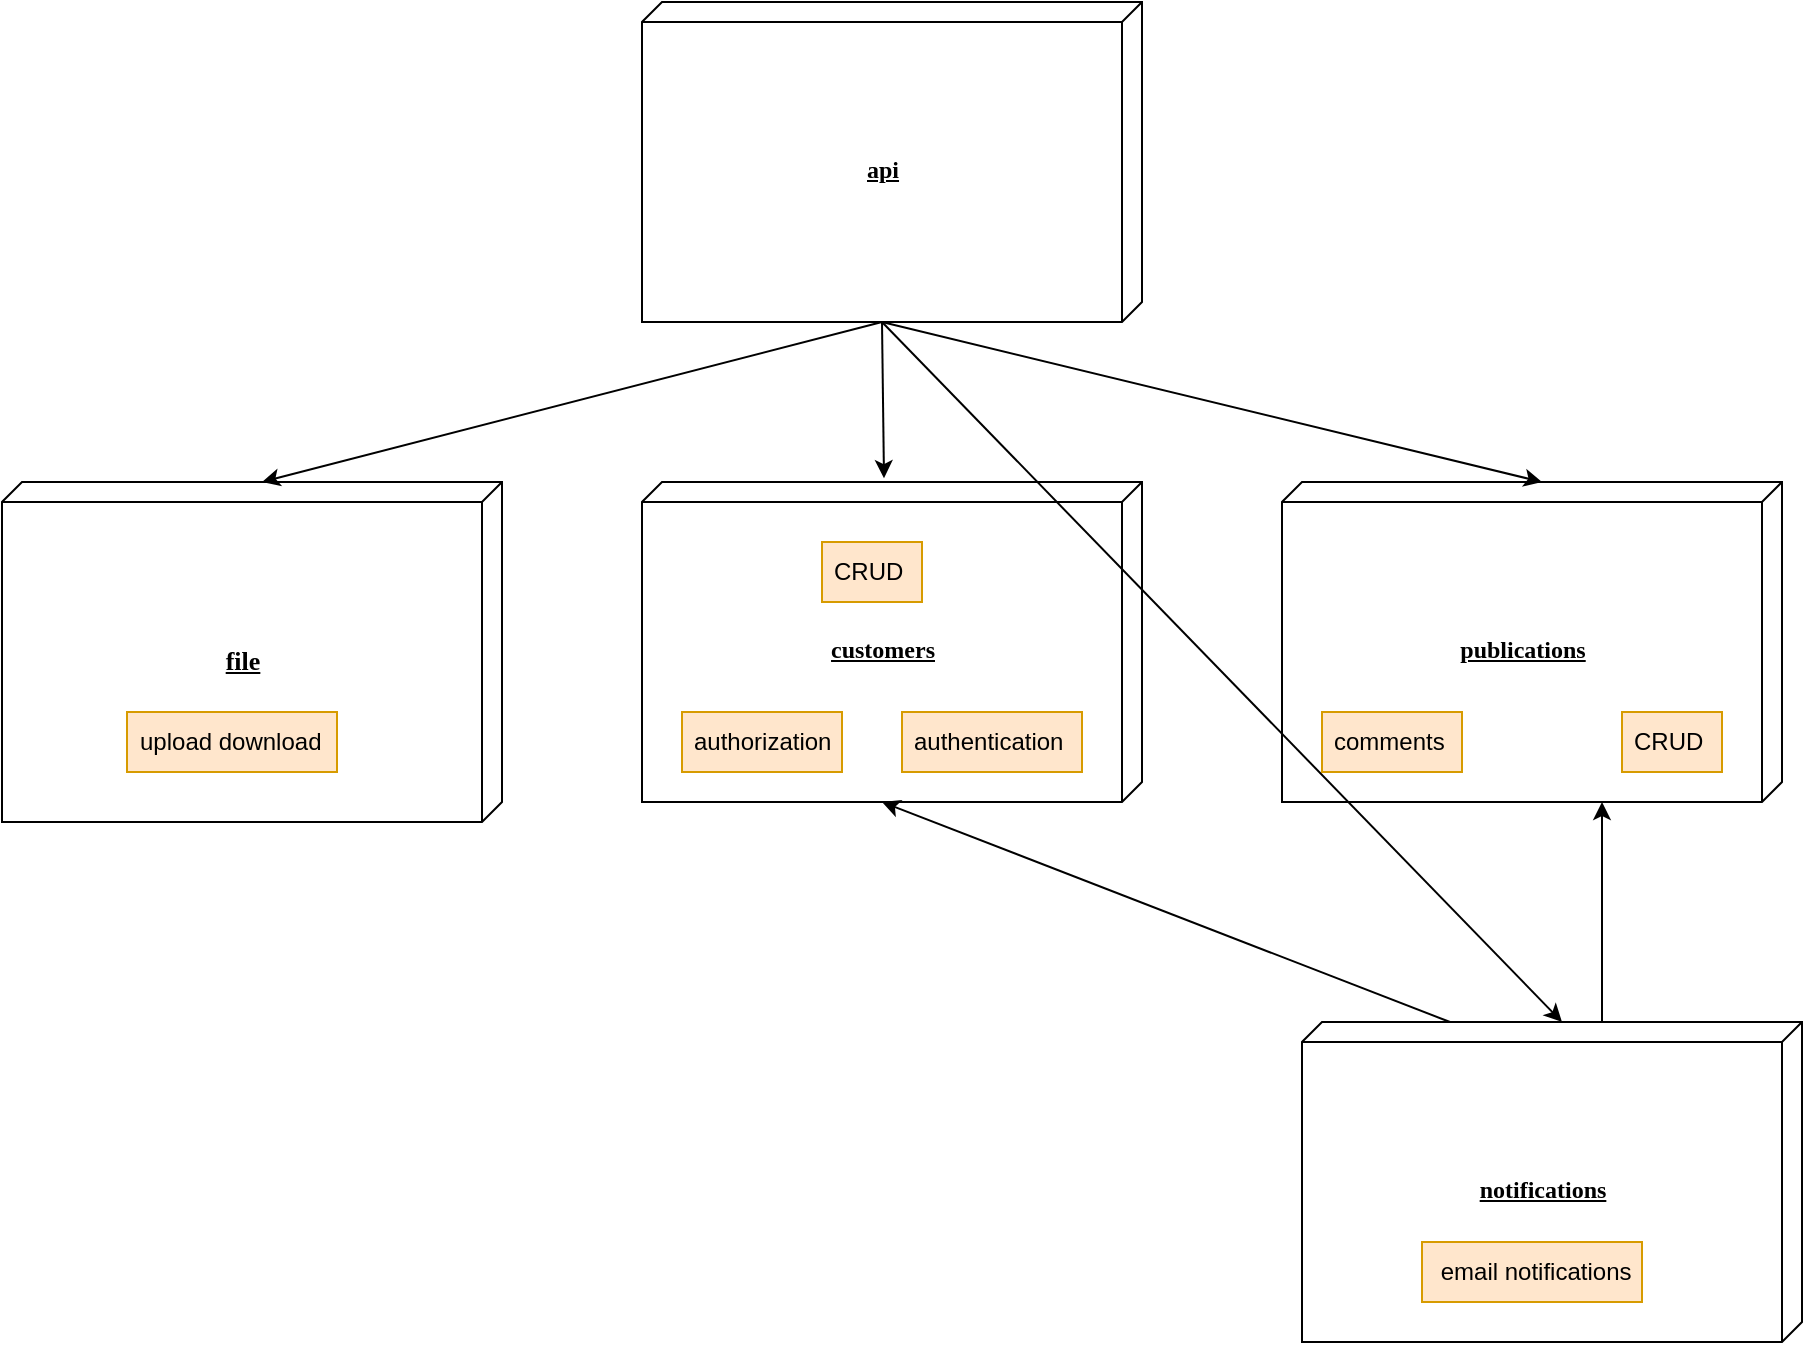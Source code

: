 <mxfile version="26.0.16">
  <diagram name="Page-1" id="5f0bae14-7c28-e335-631c-24af17079c00">
    <mxGraphModel dx="1031" dy="611" grid="1" gridSize="10" guides="1" tooltips="1" connect="1" arrows="1" fold="1" page="1" pageScale="1" pageWidth="1100" pageHeight="850" background="none" math="0" shadow="0">
      <root>
        <mxCell id="0" />
        <mxCell id="1" parent="0" />
        <mxCell id="39150e848f15840c-1" value="customers" style="verticalAlign=middle;align=center;spacingTop=8;spacingLeft=2;spacingRight=12;shape=cube;size=10;direction=south;fontStyle=5;html=1;rounded=0;shadow=0;comic=0;labelBackgroundColor=none;strokeWidth=1;fontFamily=Verdana;fontSize=12" parent="1" vertex="1">
          <mxGeometry x="360" y="280" width="250" height="160" as="geometry" />
        </mxCell>
        <mxCell id="39150e848f15840c-2" value="publications" style="verticalAlign=middle;align=center;spacingTop=8;spacingLeft=2;spacingRight=12;shape=cube;size=10;direction=south;fontStyle=5;html=1;rounded=0;shadow=0;comic=0;labelBackgroundColor=none;strokeWidth=1;fontFamily=Verdana;fontSize=12" parent="1" vertex="1">
          <mxGeometry x="680" y="280" width="250" height="160" as="geometry" />
        </mxCell>
        <mxCell id="39150e848f15840c-3" value="notifications" style="verticalAlign=middle;align=center;spacingTop=8;spacingLeft=2;spacingRight=12;shape=cube;size=10;direction=south;fontStyle=5;html=1;rounded=0;shadow=0;comic=0;labelBackgroundColor=none;strokeWidth=1;fontFamily=Verdana;fontSize=12" parent="1" vertex="1">
          <mxGeometry x="690" y="550" width="250" height="160" as="geometry" />
        </mxCell>
        <mxCell id="Ws_N59MCDQ9jmAsC8Dei-2" value="api" style="verticalAlign=middle;align=center;spacingTop=8;spacingLeft=2;spacingRight=12;shape=cube;size=10;direction=south;fontStyle=5;html=1;rounded=0;shadow=0;comic=0;labelBackgroundColor=none;strokeWidth=1;fontFamily=Verdana;fontSize=12" parent="1" vertex="1">
          <mxGeometry x="360" y="40" width="250" height="160" as="geometry" />
        </mxCell>
        <mxCell id="lP9emZjzQcybFYmv4kBy-3" value="&lt;span style=&quot;white-space: pre-wrap;&quot;&gt;file&lt;/span&gt;" style="verticalAlign=middle;align=center;spacingTop=8;spacingLeft=2;spacingRight=12;shape=cube;size=10;direction=south;fontStyle=5;html=1;rounded=0;shadow=0;comic=0;labelBackgroundColor=none;strokeWidth=1;fontFamily=Verdana;fontSize=13;horizontal=1;" parent="1" vertex="1">
          <mxGeometry x="40" y="280" width="250" height="170" as="geometry" />
        </mxCell>
        <mxCell id="lP9emZjzQcybFYmv4kBy-7" value="authorization" style="text;strokeColor=#d79b00;fillColor=#ffe6cc;align=left;verticalAlign=middle;spacingLeft=4;spacingRight=4;overflow=hidden;points=[[0,0.5],[1,0.5]];portConstraint=eastwest;rotatable=0;whiteSpace=wrap;html=1;" parent="1" vertex="1">
          <mxGeometry x="380" y="395" width="80" height="30" as="geometry" />
        </mxCell>
        <mxCell id="lP9emZjzQcybFYmv4kBy-8" value="authentication" style="text;strokeColor=#d79b00;fillColor=#ffe6cc;align=left;verticalAlign=middle;spacingLeft=4;spacingRight=4;overflow=hidden;points=[[0,0.5],[1,0.5]];portConstraint=eastwest;rotatable=0;whiteSpace=wrap;html=1;" parent="1" vertex="1">
          <mxGeometry x="490" y="395" width="90" height="30" as="geometry" />
        </mxCell>
        <mxCell id="lP9emZjzQcybFYmv4kBy-10" value="CRUD" style="text;strokeColor=#d79b00;fillColor=#ffe6cc;align=left;verticalAlign=middle;spacingLeft=4;spacingRight=4;overflow=hidden;points=[[0,0.5],[1,0.5]];portConstraint=eastwest;rotatable=0;whiteSpace=wrap;html=1;" parent="1" vertex="1">
          <mxGeometry x="850" y="395" width="50" height="30" as="geometry" />
        </mxCell>
        <mxCell id="lP9emZjzQcybFYmv4kBy-12" value="CRUD" style="text;strokeColor=#d79b00;fillColor=#ffe6cc;align=left;verticalAlign=middle;spacingLeft=4;spacingRight=4;overflow=hidden;points=[[0,0.5],[1,0.5]];portConstraint=eastwest;rotatable=0;whiteSpace=wrap;html=1;" parent="1" vertex="1">
          <mxGeometry x="450" y="310" width="50" height="30" as="geometry" />
        </mxCell>
        <mxCell id="lP9emZjzQcybFYmv4kBy-13" value="&lt;span style=&quot;white-space-collapse: preserve;&quot;&gt; &lt;/span&gt;&lt;span style=&quot;white-space-collapse: preserve;&quot; data-src-align=&quot;9:8&quot; class=&quot;EzKURWReUAB5oZgtQNkl&quot;&gt;email&lt;/span&gt;&lt;span style=&quot;white-space-collapse: preserve;&quot;&gt; &lt;/span&gt;&lt;span style=&quot;white-space-collapse: preserve;&quot; data-src-align=&quot;18:11&quot; class=&quot;EzKURWReUAB5oZgtQNkl&quot;&gt;notifications&lt;/span&gt;" style="text;strokeColor=#d79b00;fillColor=#ffe6cc;align=left;verticalAlign=middle;spacingLeft=4;spacingRight=4;overflow=hidden;points=[[0,0.5],[1,0.5]];portConstraint=eastwest;rotatable=0;whiteSpace=wrap;html=1;" parent="1" vertex="1">
          <mxGeometry x="750" y="660" width="110" height="30" as="geometry" />
        </mxCell>
        <mxCell id="lP9emZjzQcybFYmv4kBy-20" value="" style="endArrow=classic;startArrow=none;html=1;rounded=0;exitX=0;exitY=0;exitDx=160;exitDy=130;exitPerimeter=0;entryX=-0.012;entryY=0.516;entryDx=0;entryDy=0;entryPerimeter=0;startFill=0;" parent="1" source="Ws_N59MCDQ9jmAsC8Dei-2" target="39150e848f15840c-1" edge="1">
          <mxGeometry width="50" height="50" relative="1" as="geometry">
            <mxPoint x="520" y="410" as="sourcePoint" />
            <mxPoint x="570" y="360" as="targetPoint" />
          </mxGeometry>
        </mxCell>
        <mxCell id="lP9emZjzQcybFYmv4kBy-21" value="" style="endArrow=classic;startArrow=none;html=1;rounded=0;exitX=0;exitY=0;exitDx=160;exitDy=130;exitPerimeter=0;entryX=0;entryY=0;entryDx=0;entryDy=120;entryPerimeter=0;startFill=0;" parent="1" source="Ws_N59MCDQ9jmAsC8Dei-2" target="39150e848f15840c-2" edge="1">
          <mxGeometry width="50" height="50" relative="1" as="geometry">
            <mxPoint x="520" y="410" as="sourcePoint" />
            <mxPoint x="570" y="360" as="targetPoint" />
          </mxGeometry>
        </mxCell>
        <mxCell id="lP9emZjzQcybFYmv4kBy-22" value="" style="endArrow=classic;startArrow=none;html=1;rounded=0;exitX=0;exitY=0;exitDx=160;exitDy=130;exitPerimeter=0;entryX=0;entryY=0;entryDx=0;entryDy=120;entryPerimeter=0;startFill=0;" parent="1" source="Ws_N59MCDQ9jmAsC8Dei-2" target="lP9emZjzQcybFYmv4kBy-3" edge="1">
          <mxGeometry width="50" height="50" relative="1" as="geometry">
            <mxPoint x="520" y="410" as="sourcePoint" />
            <mxPoint x="570" y="360" as="targetPoint" />
          </mxGeometry>
        </mxCell>
        <mxCell id="lP9emZjzQcybFYmv4kBy-23" value="" style="endArrow=classic;startArrow=none;html=1;rounded=0;exitX=0;exitY=0;exitDx=160;exitDy=130;exitPerimeter=0;entryX=0;entryY=0;entryDx=0;entryDy=120;entryPerimeter=0;startFill=0;" parent="1" source="Ws_N59MCDQ9jmAsC8Dei-2" target="39150e848f15840c-3" edge="1">
          <mxGeometry width="50" height="50" relative="1" as="geometry">
            <mxPoint x="520" y="410" as="sourcePoint" />
            <mxPoint x="570" y="360" as="targetPoint" />
          </mxGeometry>
        </mxCell>
        <mxCell id="lP9emZjzQcybFYmv4kBy-29" value="upload download" style="text;strokeColor=#d79b00;fillColor=#ffe6cc;align=left;verticalAlign=middle;spacingLeft=4;spacingRight=4;overflow=hidden;points=[[0,0.5],[1,0.5]];portConstraint=eastwest;rotatable=0;whiteSpace=wrap;html=1;" parent="1" vertex="1">
          <mxGeometry x="102.5" y="395" width="105" height="30" as="geometry" />
        </mxCell>
        <mxCell id="lP9emZjzQcybFYmv4kBy-30" value="comments" style="text;strokeColor=#d79b00;fillColor=#ffe6cc;align=left;verticalAlign=middle;spacingLeft=4;spacingRight=4;overflow=hidden;points=[[0,0.5],[1,0.5]];portConstraint=eastwest;rotatable=0;whiteSpace=wrap;html=1;" parent="1" vertex="1">
          <mxGeometry x="700" y="395" width="70" height="30" as="geometry" />
        </mxCell>
        <mxCell id="nyQZEsZreWSwLv_kjuRk-1" value="" style="endArrow=classic;startArrow=none;html=1;rounded=0;startFill=0;entryX=1;entryY=0.48;entryDx=0;entryDy=0;entryPerimeter=0;exitX=0;exitY=0.4;exitDx=0;exitDy=0;exitPerimeter=0;" parent="1" source="39150e848f15840c-3" edge="1">
          <mxGeometry width="50" height="50" relative="1" as="geometry">
            <mxPoint x="840" y="540" as="sourcePoint" />
            <mxPoint x="840" y="440" as="targetPoint" />
          </mxGeometry>
        </mxCell>
        <mxCell id="UrjCjzTlY4mdxnqOmTbw-1" value="" style="endArrow=classic;startArrow=none;html=1;rounded=0;startFill=0;entryX=0;entryY=0;entryDx=160;entryDy=130;entryPerimeter=0;exitX=0;exitY=0.704;exitDx=0;exitDy=0;exitPerimeter=0;" edge="1" parent="1" source="39150e848f15840c-3" target="39150e848f15840c-1">
          <mxGeometry width="50" height="50" relative="1" as="geometry">
            <mxPoint x="680" y="500" as="sourcePoint" />
            <mxPoint x="680" y="390" as="targetPoint" />
          </mxGeometry>
        </mxCell>
      </root>
    </mxGraphModel>
  </diagram>
</mxfile>
